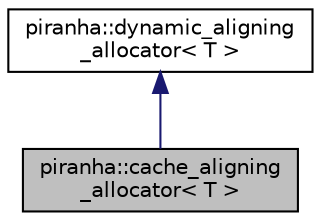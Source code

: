 digraph "piranha::cache_aligning_allocator&lt; T &gt;"
{
  edge [fontname="Helvetica",fontsize="10",labelfontname="Helvetica",labelfontsize="10"];
  node [fontname="Helvetica",fontsize="10",shape=record];
  Node2 [label="piranha::cache_aligning\l_allocator\< T \>",height=0.2,width=0.4,color="black", fillcolor="grey75", style="filled", fontcolor="black"];
  Node3 -> Node2 [dir="back",color="midnightblue",fontsize="10",style="solid",fontname="Helvetica"];
  Node3 [label="piranha::dynamic_aligning\l_allocator\< T \>",height=0.2,width=0.4,color="black", fillcolor="white", style="filled",URL="$classpiranha_1_1dynamic__aligning__allocator.html",tooltip="Memory allocator with runtime alignment support. "];
}
